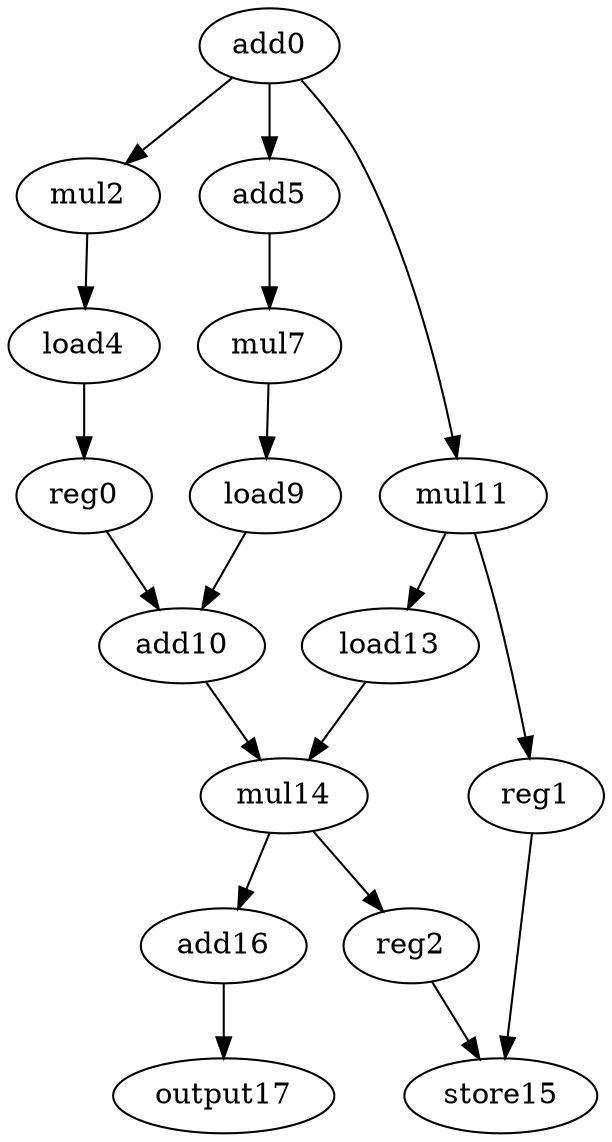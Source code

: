 digraph G {
add0[opcode=add];
mul2[opcode=mul];
load4[opcode=load];
add5[opcode=add];
mul7[opcode=mul];
load9[opcode=load];
add10[opcode=add];
mul11[opcode=mul];
load13[opcode=load];
mul14[opcode=mul];
store15[opcode=store];
add16[opcode=add];
output17[opcode=output];
reg0[opcode=reg];
reg1[opcode=reg];
reg2[opcode=reg];
add0->mul2[operand=1]; //add->gep_mul
add0->add5[operand=0]; //add->add
add0->mul11[operand=1]; //add->gep_mul
load4->reg0[operand=1]
reg0->add10[operand=1]; //load->add
add5->mul7[operand=1]; //add->gep_mul
load9->add10[operand=0]; //load->add
add10->mul14[operand=1]; //add->mul
load13->mul14[operand=0]; //load->mul
mul14->reg2->store15[operand=0]; //mul->store
mul14->add16[operand=0]; //mul->add
add16->output17[operand=0]; //add->output
mul2->load4[operand=0]; //gep_mul->load
mul7->load9[operand=0]; //gep_mul->load
mul11->load13[operand=0]; //gep_mul->load
mul11->reg1->store15[operand=1]; //gep_mul->store
}
